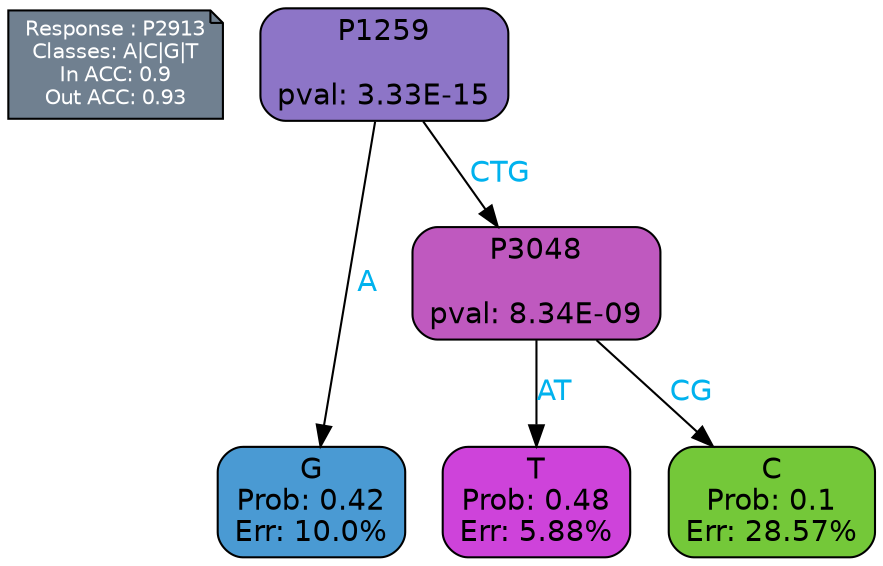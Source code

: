 digraph Tree {
node [shape=box, style="filled, rounded", color="black", fontname=helvetica] ;
graph [ranksep=equally, splines=polylines, bgcolor=transparent, dpi=600] ;
edge [fontname=helvetica] ;
LEGEND [label="Response : P2913
Classes: A|C|G|T
In ACC: 0.9
Out ACC: 0.93
",shape=note,align=left,style=filled,fillcolor="slategray",fontcolor="white",fontsize=10];1 [label="P1259

pval: 3.33E-15", fillcolor="#8d75c7"] ;
2 [label="G
Prob: 0.42
Err: 10.0%", fillcolor="#4a9ad3"] ;
3 [label="P3048

pval: 8.34E-09", fillcolor="#bf59bf"] ;
4 [label="T
Prob: 0.48
Err: 5.88%", fillcolor="#ce43da"] ;
5 [label="C
Prob: 0.1
Err: 28.57%", fillcolor="#74c839"] ;
1 -> 2 [label="A",fontcolor=deepskyblue2] ;
1 -> 3 [label="CTG",fontcolor=deepskyblue2] ;
3 -> 4 [label="AT",fontcolor=deepskyblue2] ;
3 -> 5 [label="CG",fontcolor=deepskyblue2] ;
{rank = same; 2;4;5;}{rank = same; LEGEND;1;}}